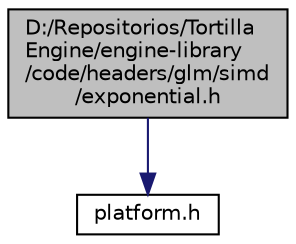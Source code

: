 digraph "D:/Repositorios/TortillaEngine/engine-library/code/headers/glm/simd/exponential.h"
{
 // LATEX_PDF_SIZE
  edge [fontname="Helvetica",fontsize="10",labelfontname="Helvetica",labelfontsize="10"];
  node [fontname="Helvetica",fontsize="10",shape=record];
  Node1 [label="D:/Repositorios/Tortilla\lEngine/engine-library\l/code/headers/glm/simd\l/exponential.h",height=0.2,width=0.4,color="black", fillcolor="grey75", style="filled", fontcolor="black",tooltip=" "];
  Node1 -> Node2 [color="midnightblue",fontsize="10",style="solid",fontname="Helvetica"];
  Node2 [label="platform.h",height=0.2,width=0.4,color="black", fillcolor="white", style="filled",URL="$platform_8h.html",tooltip=" "];
}

